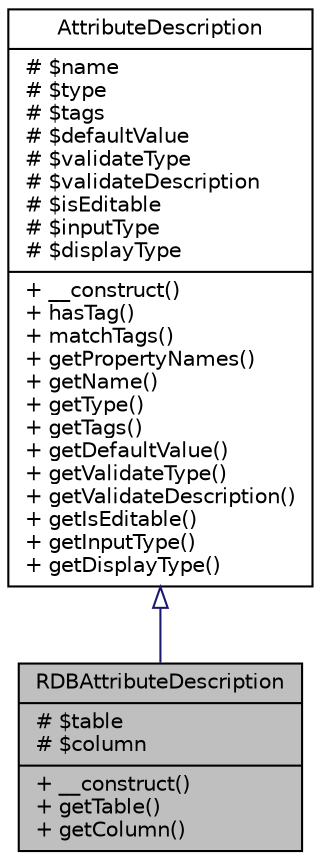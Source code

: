 digraph "RDBAttributeDescription"
{
  edge [fontname="Helvetica",fontsize="10",labelfontname="Helvetica",labelfontsize="10"];
  node [fontname="Helvetica",fontsize="10",shape=record];
  Node0 [label="{RDBAttributeDescription\n|# $table\l# $column\l|+ __construct()\l+ getTable()\l+ getColumn()\l}",height=0.2,width=0.4,color="black", fillcolor="grey75", style="filled", fontcolor="black"];
  Node1 -> Node0 [dir="back",color="midnightblue",fontsize="10",style="solid",arrowtail="onormal",fontname="Helvetica"];
  Node1 [label="{AttributeDescription\n|# $name\l# $type\l# $tags\l# $defaultValue\l# $validateType\l# $validateDescription\l# $isEditable\l# $inputType\l# $displayType\l|+ __construct()\l+ hasTag()\l+ matchTags()\l+ getPropertyNames()\l+ getName()\l+ getType()\l+ getTags()\l+ getDefaultValue()\l+ getValidateType()\l+ getValidateDescription()\l+ getIsEditable()\l+ getInputType()\l+ getDisplayType()\l}",height=0.2,width=0.4,color="black", fillcolor="white", style="filled",URL="$classwcmf_1_1lib_1_1persistence_1_1_attribute_description.html",tooltip="Instances of AttributeDescription describe attributes of PersistentObjects. "];
}
